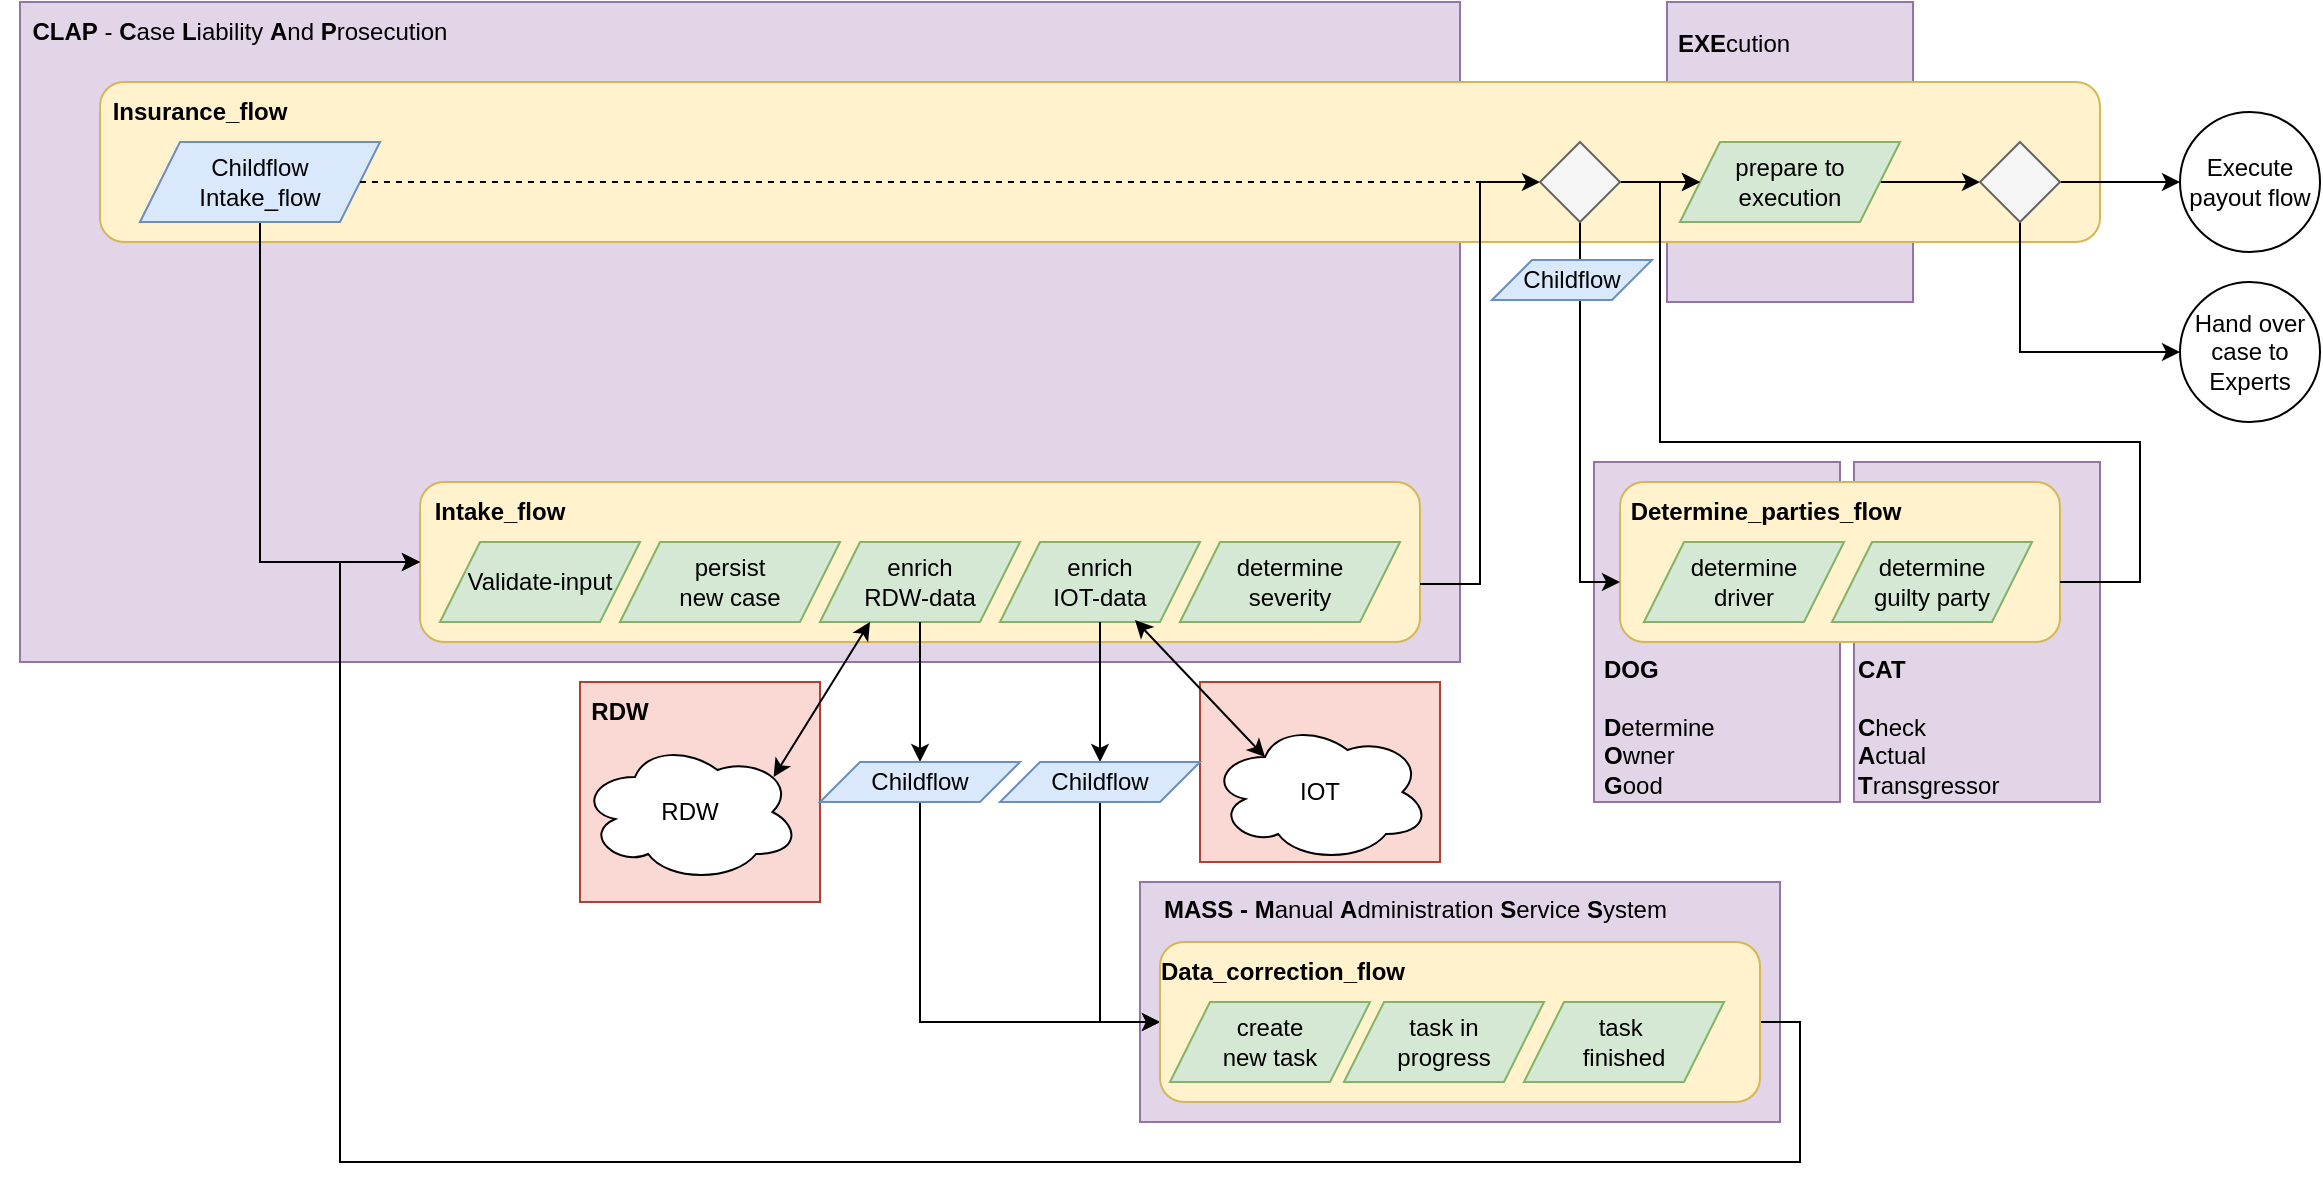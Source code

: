 <mxfile version="22.0.3" type="device">
  <diagram id="prtHgNgQTEPvFCAcTncT" name="Page-1">
    <mxGraphModel dx="1392" dy="2011" grid="1" gridSize="10" guides="1" tooltips="1" connect="1" arrows="1" fold="1" page="1" pageScale="1" pageWidth="827" pageHeight="1169" math="0" shadow="0">
      <root>
        <mxCell id="0" />
        <mxCell id="1" parent="0" />
        <mxCell id="STYyHT8B7xxHDJLArqxk-16" value="" style="rounded=0;whiteSpace=wrap;html=1;fillColor=#e1d5e7;strokeColor=#9673a6;" vertex="1" parent="1">
          <mxGeometry x="863.5" y="-240" width="123" height="150" as="geometry" />
        </mxCell>
        <mxCell id="STYyHT8B7xxHDJLArqxk-15" value="" style="rounded=0;whiteSpace=wrap;html=1;fillColor=#e1d5e7;strokeColor=#9673a6;" vertex="1" parent="1">
          <mxGeometry x="957" y="-10" width="123" height="170" as="geometry" />
        </mxCell>
        <mxCell id="STYyHT8B7xxHDJLArqxk-14" value="" style="rounded=0;whiteSpace=wrap;html=1;fillColor=#e1d5e7;strokeColor=#9673a6;" vertex="1" parent="1">
          <mxGeometry x="827" y="-10" width="123" height="170" as="geometry" />
        </mxCell>
        <mxCell id="STYyHT8B7xxHDJLArqxk-12" value="" style="rounded=0;whiteSpace=wrap;html=1;fillColor=#e1d5e7;strokeColor=#9673a6;" vertex="1" parent="1">
          <mxGeometry x="600" y="200" width="320" height="120" as="geometry" />
        </mxCell>
        <mxCell id="STYyHT8B7xxHDJLArqxk-10" value="" style="rounded=0;whiteSpace=wrap;html=1;fillColor=#fad9d5;strokeColor=#ae4132;" vertex="1" parent="1">
          <mxGeometry x="630" y="100" width="120" height="90" as="geometry" />
        </mxCell>
        <mxCell id="STYyHT8B7xxHDJLArqxk-9" value="" style="rounded=0;whiteSpace=wrap;html=1;fillColor=#fad9d5;strokeColor=#ae4132;" vertex="1" parent="1">
          <mxGeometry x="320" y="100" width="120" height="110" as="geometry" />
        </mxCell>
        <mxCell id="STYyHT8B7xxHDJLArqxk-3" value="" style="rounded=0;whiteSpace=wrap;html=1;fillColor=#e1d5e7;strokeColor=#9673a6;" vertex="1" parent="1">
          <mxGeometry x="40" y="-240" width="720" height="330" as="geometry" />
        </mxCell>
        <mxCell id="bT0aJn8S0_L-WUXQSwk8-2" value="RDW" style="ellipse;shape=cloud;whiteSpace=wrap;html=1;" parent="1" vertex="1">
          <mxGeometry x="320" y="130" width="110" height="70" as="geometry" />
        </mxCell>
        <mxCell id="dNxyNK7c78bLwvsdeMH5-32" value="Execute payout flow" style="ellipse;whiteSpace=wrap;html=1;" parent="1" vertex="1">
          <mxGeometry x="1120" y="-185" width="70" height="70" as="geometry" />
        </mxCell>
        <mxCell id="bT0aJn8S0_L-WUXQSwk8-31" value="Hand over case to Experts" style="ellipse;whiteSpace=wrap;html=1;" parent="1" vertex="1">
          <mxGeometry x="1120" y="-100" width="70" height="70" as="geometry" />
        </mxCell>
        <mxCell id="LE18FVDjP6FZUMCErXCb-1" value="" style="rounded=1;whiteSpace=wrap;html=1;fillColor=#fff2cc;strokeColor=#d6b656;" parent="1" vertex="1">
          <mxGeometry x="240" width="500" height="80" as="geometry" />
        </mxCell>
        <mxCell id="LE18FVDjP6FZUMCErXCb-2" value="Intake_flow" style="text;html=1;strokeColor=none;fillColor=none;align=center;verticalAlign=middle;whiteSpace=wrap;rounded=0;fontStyle=1" parent="1" vertex="1">
          <mxGeometry x="240" width="80" height="30" as="geometry" />
        </mxCell>
        <mxCell id="LE18FVDjP6FZUMCErXCb-3" value="Validate-input" style="shape=parallelogram;perimeter=parallelogramPerimeter;whiteSpace=wrap;html=1;fixedSize=1;fillColor=#d5e8d4;strokeColor=#82b366;" parent="1" vertex="1">
          <mxGeometry x="250" y="30" width="100" height="40" as="geometry" />
        </mxCell>
        <mxCell id="LE18FVDjP6FZUMCErXCb-42" style="edgeStyle=orthogonalEdgeStyle;rounded=0;orthogonalLoop=1;jettySize=auto;html=1;exitX=0.5;exitY=1;exitDx=0;exitDy=0;entryX=0;entryY=0.5;entryDx=0;entryDy=0;" parent="1" source="LE18FVDjP6FZUMCErXCb-45" target="LE18FVDjP6FZUMCErXCb-16" edge="1">
          <mxGeometry relative="1" as="geometry" />
        </mxCell>
        <mxCell id="LE18FVDjP6FZUMCErXCb-4" value="enrich&lt;br&gt;RDW-data" style="shape=parallelogram;perimeter=parallelogramPerimeter;whiteSpace=wrap;html=1;fixedSize=1;fillColor=#d5e8d4;strokeColor=#82b366;" parent="1" vertex="1">
          <mxGeometry x="440" y="30" width="100" height="40" as="geometry" />
        </mxCell>
        <mxCell id="LE18FVDjP6FZUMCErXCb-5" value="create new insurance case" style="shape=parallelogram;perimeter=parallelogramPerimeter;whiteSpace=wrap;html=1;fixedSize=1;fillColor=#d5e8d4;strokeColor=#82b366;" parent="1" vertex="1">
          <mxGeometry x="920" y="20" width="110" height="40" as="geometry" />
        </mxCell>
        <mxCell id="LE18FVDjP6FZUMCErXCb-43" style="edgeStyle=orthogonalEdgeStyle;rounded=0;orthogonalLoop=1;jettySize=auto;html=1;exitX=0.5;exitY=1;exitDx=0;exitDy=0;entryX=0;entryY=0.5;entryDx=0;entryDy=0;" parent="1" source="LE18FVDjP6FZUMCErXCb-46" target="LE18FVDjP6FZUMCErXCb-16" edge="1">
          <mxGeometry relative="1" as="geometry">
            <mxPoint x="600" y="200" as="targetPoint" />
            <Array as="points">
              <mxPoint x="580" y="270" />
            </Array>
          </mxGeometry>
        </mxCell>
        <mxCell id="LE18FVDjP6FZUMCErXCb-6" value="enrich&lt;br&gt;IOT-data" style="shape=parallelogram;perimeter=parallelogramPerimeter;whiteSpace=wrap;html=1;fixedSize=1;fillColor=#d5e8d4;strokeColor=#82b366;" parent="1" vertex="1">
          <mxGeometry x="530" y="30" width="100" height="40" as="geometry" />
        </mxCell>
        <mxCell id="LE18FVDjP6FZUMCErXCb-8" value="IOT" style="ellipse;shape=cloud;whiteSpace=wrap;html=1;" parent="1" vertex="1">
          <mxGeometry x="635" y="120" width="110" height="70" as="geometry" />
        </mxCell>
        <mxCell id="LE18FVDjP6FZUMCErXCb-10" value="" style="rounded=1;whiteSpace=wrap;html=1;fillColor=#fff2cc;strokeColor=#d6b656;" parent="1" vertex="1">
          <mxGeometry x="80" y="-200" width="1000" height="80" as="geometry" />
        </mxCell>
        <mxCell id="LE18FVDjP6FZUMCErXCb-11" value="Insurance_flow" style="text;html=1;strokeColor=none;fillColor=none;align=center;verticalAlign=middle;whiteSpace=wrap;rounded=0;fontStyle=1" parent="1" vertex="1">
          <mxGeometry x="100" y="-200" width="60" height="30" as="geometry" />
        </mxCell>
        <mxCell id="LE18FVDjP6FZUMCErXCb-14" value="" style="edgeStyle=orthogonalEdgeStyle;rounded=0;orthogonalLoop=1;jettySize=auto;html=1;entryX=0;entryY=0.5;entryDx=0;entryDy=0;" parent="1" source="LE18FVDjP6FZUMCErXCb-12" target="LE18FVDjP6FZUMCErXCb-1" edge="1">
          <mxGeometry relative="1" as="geometry">
            <mxPoint x="120" y="30" as="targetPoint" />
            <Array as="points">
              <mxPoint x="160" y="40" />
            </Array>
          </mxGeometry>
        </mxCell>
        <mxCell id="LE18FVDjP6FZUMCErXCb-12" value="Childflow&lt;br&gt;Intake_flow" style="shape=parallelogram;perimeter=parallelogramPerimeter;whiteSpace=wrap;html=1;fixedSize=1;fillColor=#dae8fc;strokeColor=#6c8ebf;" parent="1" vertex="1">
          <mxGeometry x="100" y="-170" width="120" height="40" as="geometry" />
        </mxCell>
        <mxCell id="LE18FVDjP6FZUMCErXCb-15" value="" style="rounded=1;whiteSpace=wrap;html=1;fillColor=#fff2cc;strokeColor=#d6b656;" parent="1" vertex="1">
          <mxGeometry x="840" width="220" height="80" as="geometry" />
        </mxCell>
        <mxCell id="LE18FVDjP6FZUMCErXCb-41" style="edgeStyle=orthogonalEdgeStyle;rounded=0;orthogonalLoop=1;jettySize=auto;html=1;exitX=1;exitY=0.5;exitDx=0;exitDy=0;entryX=0;entryY=0.5;entryDx=0;entryDy=0;" parent="1" source="LE18FVDjP6FZUMCErXCb-16" target="LE18FVDjP6FZUMCErXCb-1" edge="1">
          <mxGeometry relative="1" as="geometry">
            <mxPoint x="130" y="100" as="targetPoint" />
            <Array as="points">
              <mxPoint x="930" y="270" />
              <mxPoint x="930" y="340" />
              <mxPoint x="200" y="340" />
              <mxPoint x="200" y="40" />
            </Array>
          </mxGeometry>
        </mxCell>
        <mxCell id="LE18FVDjP6FZUMCErXCb-16" value="" style="rounded=1;whiteSpace=wrap;html=1;fillColor=#fff2cc;strokeColor=#d6b656;" parent="1" vertex="1">
          <mxGeometry x="610" y="230" width="300" height="80" as="geometry" />
        </mxCell>
        <mxCell id="LE18FVDjP6FZUMCErXCb-21" style="edgeStyle=orthogonalEdgeStyle;rounded=0;orthogonalLoop=1;jettySize=auto;html=1;exitX=1;exitY=0.638;exitDx=0;exitDy=0;entryX=0;entryY=0.5;entryDx=0;entryDy=0;exitPerimeter=0;" parent="1" source="LE18FVDjP6FZUMCErXCb-1" target="LE18FVDjP6FZUMCErXCb-20" edge="1">
          <mxGeometry relative="1" as="geometry" />
        </mxCell>
        <mxCell id="LE18FVDjP6FZUMCErXCb-17" value="determine&lt;br&gt;severity" style="shape=parallelogram;perimeter=parallelogramPerimeter;whiteSpace=wrap;html=1;fixedSize=1;fillColor=#d5e8d4;strokeColor=#82b366;" parent="1" vertex="1">
          <mxGeometry x="620" y="30" width="110" height="40" as="geometry" />
        </mxCell>
        <mxCell id="LE18FVDjP6FZUMCErXCb-34" style="edgeStyle=orthogonalEdgeStyle;rounded=0;orthogonalLoop=1;jettySize=auto;html=1;exitX=1;exitY=0.5;exitDx=0;exitDy=0;entryX=0;entryY=0.5;entryDx=0;entryDy=0;" parent="1" source="LE18FVDjP6FZUMCErXCb-19" target="LE18FVDjP6FZUMCErXCb-32" edge="1">
          <mxGeometry relative="1" as="geometry" />
        </mxCell>
        <mxCell id="LE18FVDjP6FZUMCErXCb-19" value="prepare to&lt;br&gt;execution" style="shape=parallelogram;perimeter=parallelogramPerimeter;whiteSpace=wrap;html=1;fixedSize=1;fillColor=#d5e8d4;strokeColor=#82b366;" parent="1" vertex="1">
          <mxGeometry x="870" y="-170" width="110" height="40" as="geometry" />
        </mxCell>
        <mxCell id="LE18FVDjP6FZUMCErXCb-22" style="edgeStyle=orthogonalEdgeStyle;rounded=0;orthogonalLoop=1;jettySize=auto;html=1;exitX=1;exitY=0.5;exitDx=0;exitDy=0;entryX=0;entryY=0.5;entryDx=0;entryDy=0;" parent="1" source="LE18FVDjP6FZUMCErXCb-20" target="LE18FVDjP6FZUMCErXCb-19" edge="1">
          <mxGeometry relative="1" as="geometry" />
        </mxCell>
        <mxCell id="LE18FVDjP6FZUMCErXCb-24" style="edgeStyle=orthogonalEdgeStyle;rounded=0;orthogonalLoop=1;jettySize=auto;html=1;exitX=0.5;exitY=1;exitDx=0;exitDy=0;entryX=0;entryY=0.613;entryDx=0;entryDy=0;entryPerimeter=0;" parent="1" source="LE18FVDjP6FZUMCErXCb-20" target="LE18FVDjP6FZUMCErXCb-15" edge="1">
          <mxGeometry relative="1" as="geometry">
            <Array as="points">
              <mxPoint x="820" y="50" />
            </Array>
          </mxGeometry>
        </mxCell>
        <mxCell id="LE18FVDjP6FZUMCErXCb-20" value="" style="rhombus;whiteSpace=wrap;html=1;fillColor=#f5f5f5;strokeColor=#666666;fontColor=#333333;" parent="1" vertex="1">
          <mxGeometry x="800" y="-170" width="40" height="40" as="geometry" />
        </mxCell>
        <mxCell id="LE18FVDjP6FZUMCErXCb-23" value="determine&lt;br&gt;driver" style="shape=parallelogram;perimeter=parallelogramPerimeter;whiteSpace=wrap;html=1;fixedSize=1;fillColor=#d5e8d4;strokeColor=#82b366;" parent="1" vertex="1">
          <mxGeometry x="852" y="30" width="100" height="40" as="geometry" />
        </mxCell>
        <mxCell id="LE18FVDjP6FZUMCErXCb-25" value="persist &lt;br&gt;new case" style="shape=parallelogram;perimeter=parallelogramPerimeter;whiteSpace=wrap;html=1;fixedSize=1;fillColor=#d5e8d4;strokeColor=#82b366;" parent="1" vertex="1">
          <mxGeometry x="340" y="30" width="110" height="40" as="geometry" />
        </mxCell>
        <mxCell id="LE18FVDjP6FZUMCErXCb-31" style="edgeStyle=orthogonalEdgeStyle;rounded=0;orthogonalLoop=1;jettySize=auto;html=1;entryX=0;entryY=0.5;entryDx=0;entryDy=0;" parent="1" target="LE18FVDjP6FZUMCErXCb-19" edge="1">
          <mxGeometry relative="1" as="geometry">
            <mxPoint x="1090" y="50" as="targetPoint" />
            <mxPoint x="1060" y="50" as="sourcePoint" />
            <Array as="points">
              <mxPoint x="1100" y="50" />
              <mxPoint x="1100" y="-20" />
              <mxPoint x="860" y="-20" />
              <mxPoint x="860" y="-150" />
            </Array>
          </mxGeometry>
        </mxCell>
        <mxCell id="LE18FVDjP6FZUMCErXCb-30" value="determine&lt;br&gt;guilty party" style="shape=parallelogram;perimeter=parallelogramPerimeter;whiteSpace=wrap;html=1;fixedSize=1;fillColor=#d5e8d4;strokeColor=#82b366;" parent="1" vertex="1">
          <mxGeometry x="946" y="30" width="100" height="40" as="geometry" />
        </mxCell>
        <mxCell id="LE18FVDjP6FZUMCErXCb-35" style="edgeStyle=orthogonalEdgeStyle;rounded=0;orthogonalLoop=1;jettySize=auto;html=1;exitX=0.5;exitY=1;exitDx=0;exitDy=0;entryX=0;entryY=0.5;entryDx=0;entryDy=0;" parent="1" source="LE18FVDjP6FZUMCErXCb-32" target="bT0aJn8S0_L-WUXQSwk8-31" edge="1">
          <mxGeometry relative="1" as="geometry" />
        </mxCell>
        <mxCell id="LE18FVDjP6FZUMCErXCb-36" style="edgeStyle=orthogonalEdgeStyle;rounded=0;orthogonalLoop=1;jettySize=auto;html=1;exitX=1;exitY=0.5;exitDx=0;exitDy=0;entryX=0;entryY=0.5;entryDx=0;entryDy=0;" parent="1" source="LE18FVDjP6FZUMCErXCb-32" target="dNxyNK7c78bLwvsdeMH5-32" edge="1">
          <mxGeometry relative="1" as="geometry" />
        </mxCell>
        <mxCell id="LE18FVDjP6FZUMCErXCb-32" value="" style="rhombus;whiteSpace=wrap;html=1;fillColor=#f5f5f5;fontColor=#333333;strokeColor=#666666;" parent="1" vertex="1">
          <mxGeometry x="1020" y="-170" width="40" height="40" as="geometry" />
        </mxCell>
        <mxCell id="LE18FVDjP6FZUMCErXCb-37" value="create &lt;br&gt;new task" style="shape=parallelogram;perimeter=parallelogramPerimeter;whiteSpace=wrap;html=1;fixedSize=1;fillColor=#d5e8d4;strokeColor=#82b366;" parent="1" vertex="1">
          <mxGeometry x="615" y="260" width="100" height="40" as="geometry" />
        </mxCell>
        <mxCell id="LE18FVDjP6FZUMCErXCb-38" value="task in&lt;br&gt;progress" style="shape=parallelogram;perimeter=parallelogramPerimeter;whiteSpace=wrap;html=1;fixedSize=1;fillColor=#d5e8d4;strokeColor=#82b366;" parent="1" vertex="1">
          <mxGeometry x="702" y="260" width="100" height="40" as="geometry" />
        </mxCell>
        <mxCell id="LE18FVDjP6FZUMCErXCb-39" value="task&amp;nbsp;&lt;br&gt;finished" style="shape=parallelogram;perimeter=parallelogramPerimeter;whiteSpace=wrap;html=1;fixedSize=1;fillColor=#d5e8d4;strokeColor=#82b366;" parent="1" vertex="1">
          <mxGeometry x="792" y="260" width="100" height="40" as="geometry" />
        </mxCell>
        <mxCell id="LE18FVDjP6FZUMCErXCb-40" value="Determine_parties_flow" style="text;html=1;strokeColor=none;fillColor=none;align=center;verticalAlign=middle;whiteSpace=wrap;rounded=0;fontStyle=1" parent="1" vertex="1">
          <mxGeometry x="873" width="80" height="30" as="geometry" />
        </mxCell>
        <mxCell id="LE18FVDjP6FZUMCErXCb-44" value="Data_correction_flow" style="text;html=1;strokeColor=none;fillColor=none;align=center;verticalAlign=middle;whiteSpace=wrap;rounded=0;fontStyle=1" parent="1" vertex="1">
          <mxGeometry x="610" y="230" width="123" height="30" as="geometry" />
        </mxCell>
        <mxCell id="LE18FVDjP6FZUMCErXCb-47" value="Childflow" style="shape=parallelogram;perimeter=parallelogramPerimeter;whiteSpace=wrap;html=1;fixedSize=1;fillColor=#dae8fc;strokeColor=#6c8ebf;" parent="1" vertex="1">
          <mxGeometry x="776" y="-111" width="80" height="20" as="geometry" />
        </mxCell>
        <mxCell id="LE18FVDjP6FZUMCErXCb-49" value="" style="endArrow=none;dashed=1;html=1;rounded=0;exitX=1;exitY=0.5;exitDx=0;exitDy=0;" parent="1" source="LE18FVDjP6FZUMCErXCb-12" edge="1">
          <mxGeometry width="50" height="50" relative="1" as="geometry">
            <mxPoint x="670" y="90" as="sourcePoint" />
            <mxPoint x="770" y="-150" as="targetPoint" />
          </mxGeometry>
        </mxCell>
        <mxCell id="STYyHT8B7xxHDJLArqxk-4" value="&lt;b style=&quot;border-color: var(--border-color);&quot;&gt;CLAP&lt;/b&gt;&amp;nbsp;-&amp;nbsp;&lt;b style=&quot;border-color: var(--border-color);&quot;&gt;C&lt;/b&gt;ase&amp;nbsp;&lt;b style=&quot;border-color: var(--border-color);&quot;&gt;L&lt;/b&gt;iability&amp;nbsp;&lt;b style=&quot;border-color: var(--border-color);&quot;&gt;A&lt;/b&gt;nd&amp;nbsp;&lt;b style=&quot;border-color: var(--border-color);&quot;&gt;P&lt;/b&gt;rosecution" style="text;html=1;strokeColor=none;fillColor=none;align=center;verticalAlign=middle;whiteSpace=wrap;rounded=0;" vertex="1" parent="1">
          <mxGeometry x="30" y="-240" width="240" height="30" as="geometry" />
        </mxCell>
        <mxCell id="STYyHT8B7xxHDJLArqxk-5" value="" style="edgeStyle=orthogonalEdgeStyle;rounded=0;orthogonalLoop=1;jettySize=auto;html=1;exitX=0.5;exitY=1;exitDx=0;exitDy=0;entryX=0.5;entryY=0;entryDx=0;entryDy=0;" edge="1" parent="1" source="LE18FVDjP6FZUMCErXCb-4" target="LE18FVDjP6FZUMCErXCb-45">
          <mxGeometry relative="1" as="geometry">
            <mxPoint x="490" y="70" as="sourcePoint" />
            <mxPoint x="610" y="200" as="targetPoint" />
          </mxGeometry>
        </mxCell>
        <mxCell id="LE18FVDjP6FZUMCErXCb-45" value="Childflow" style="shape=parallelogram;perimeter=parallelogramPerimeter;whiteSpace=wrap;html=1;fixedSize=1;fillColor=#dae8fc;strokeColor=#6c8ebf;" parent="1" vertex="1">
          <mxGeometry x="440" y="140" width="100" height="20" as="geometry" />
        </mxCell>
        <mxCell id="STYyHT8B7xxHDJLArqxk-6" value="" style="edgeStyle=orthogonalEdgeStyle;rounded=0;orthogonalLoop=1;jettySize=auto;html=1;exitX=0.5;exitY=1;exitDx=0;exitDy=0;entryX=0.5;entryY=0;entryDx=0;entryDy=0;" edge="1" parent="1" source="LE18FVDjP6FZUMCErXCb-6" target="LE18FVDjP6FZUMCErXCb-46">
          <mxGeometry relative="1" as="geometry">
            <mxPoint x="610" y="200" as="targetPoint" />
            <Array as="points" />
            <mxPoint x="580" y="70" as="sourcePoint" />
          </mxGeometry>
        </mxCell>
        <mxCell id="LE18FVDjP6FZUMCErXCb-46" value="Childflow" style="shape=parallelogram;perimeter=parallelogramPerimeter;whiteSpace=wrap;html=1;fixedSize=1;fillColor=#dae8fc;strokeColor=#6c8ebf;" parent="1" vertex="1">
          <mxGeometry x="530" y="140" width="100" height="20" as="geometry" />
        </mxCell>
        <mxCell id="STYyHT8B7xxHDJLArqxk-7" value="" style="endArrow=classic;startArrow=classic;html=1;rounded=0;exitX=0.88;exitY=0.25;exitDx=0;exitDy=0;exitPerimeter=0;entryX=0.25;entryY=1;entryDx=0;entryDy=0;" edge="1" parent="1" source="bT0aJn8S0_L-WUXQSwk8-2" target="LE18FVDjP6FZUMCErXCb-4">
          <mxGeometry width="50" height="50" relative="1" as="geometry">
            <mxPoint x="680" y="60" as="sourcePoint" />
            <mxPoint x="730" y="10" as="targetPoint" />
          </mxGeometry>
        </mxCell>
        <mxCell id="STYyHT8B7xxHDJLArqxk-8" value="" style="endArrow=classic;startArrow=classic;html=1;rounded=0;exitX=0.25;exitY=0.25;exitDx=0;exitDy=0;exitPerimeter=0;entryX=0.675;entryY=0.975;entryDx=0;entryDy=0;entryPerimeter=0;" edge="1" parent="1" source="LE18FVDjP6FZUMCErXCb-8" target="LE18FVDjP6FZUMCErXCb-6">
          <mxGeometry width="50" height="50" relative="1" as="geometry">
            <mxPoint x="437" y="123" as="sourcePoint" />
            <mxPoint x="475" y="80" as="targetPoint" />
          </mxGeometry>
        </mxCell>
        <mxCell id="STYyHT8B7xxHDJLArqxk-11" value="&lt;b&gt;RDW&lt;/b&gt;" style="text;html=1;strokeColor=none;fillColor=none;align=center;verticalAlign=middle;whiteSpace=wrap;rounded=0;" vertex="1" parent="1">
          <mxGeometry x="310" y="100" width="60" height="30" as="geometry" />
        </mxCell>
        <mxCell id="STYyHT8B7xxHDJLArqxk-13" value="&lt;div style=&quot;text-align: center;&quot;&gt;&lt;span style=&quot;background-color: initial;&quot;&gt;&lt;b&gt;MASS - M&lt;/b&gt;anual &lt;b&gt;A&lt;/b&gt;dministration &lt;b&gt;S&lt;/b&gt;ervice &lt;b&gt;S&lt;/b&gt;ystem&lt;/span&gt;&lt;/div&gt;" style="text;whiteSpace=wrap;html=1;" vertex="1" parent="1">
          <mxGeometry x="610" y="200" width="310" height="40" as="geometry" />
        </mxCell>
        <mxCell id="STYyHT8B7xxHDJLArqxk-17" value="&lt;b&gt;DOG&amp;nbsp;&lt;br&gt;&lt;br&gt;D&lt;/b&gt;etermine&lt;br&gt;&lt;b&gt;O&lt;/b&gt;wner&lt;br&gt;&lt;b&gt;G&lt;/b&gt;ood" style="text;html=1;strokeColor=none;fillColor=none;align=left;verticalAlign=top;whiteSpace=wrap;rounded=0;" vertex="1" parent="1">
          <mxGeometry x="830" y="80" width="120" height="80" as="geometry" />
        </mxCell>
        <mxCell id="STYyHT8B7xxHDJLArqxk-18" value="&lt;b&gt;CAT&lt;br&gt;&lt;br&gt;C&lt;/b&gt;heck&lt;br&gt;&lt;b&gt;A&lt;/b&gt;ctual&lt;br&gt;&lt;b&gt;T&lt;/b&gt;ransgressor" style="text;html=1;strokeColor=none;fillColor=none;align=left;verticalAlign=top;whiteSpace=wrap;rounded=0;" vertex="1" parent="1">
          <mxGeometry x="957" y="80" width="120" height="80" as="geometry" />
        </mxCell>
        <mxCell id="STYyHT8B7xxHDJLArqxk-19" value="&lt;b&gt;EXE&lt;/b&gt;cution&lt;br&gt;&lt;br&gt;" style="text;html=1;strokeColor=none;fillColor=none;align=left;verticalAlign=top;whiteSpace=wrap;rounded=0;" vertex="1" parent="1">
          <mxGeometry x="866.5" y="-233" width="120" height="40" as="geometry" />
        </mxCell>
      </root>
    </mxGraphModel>
  </diagram>
</mxfile>
